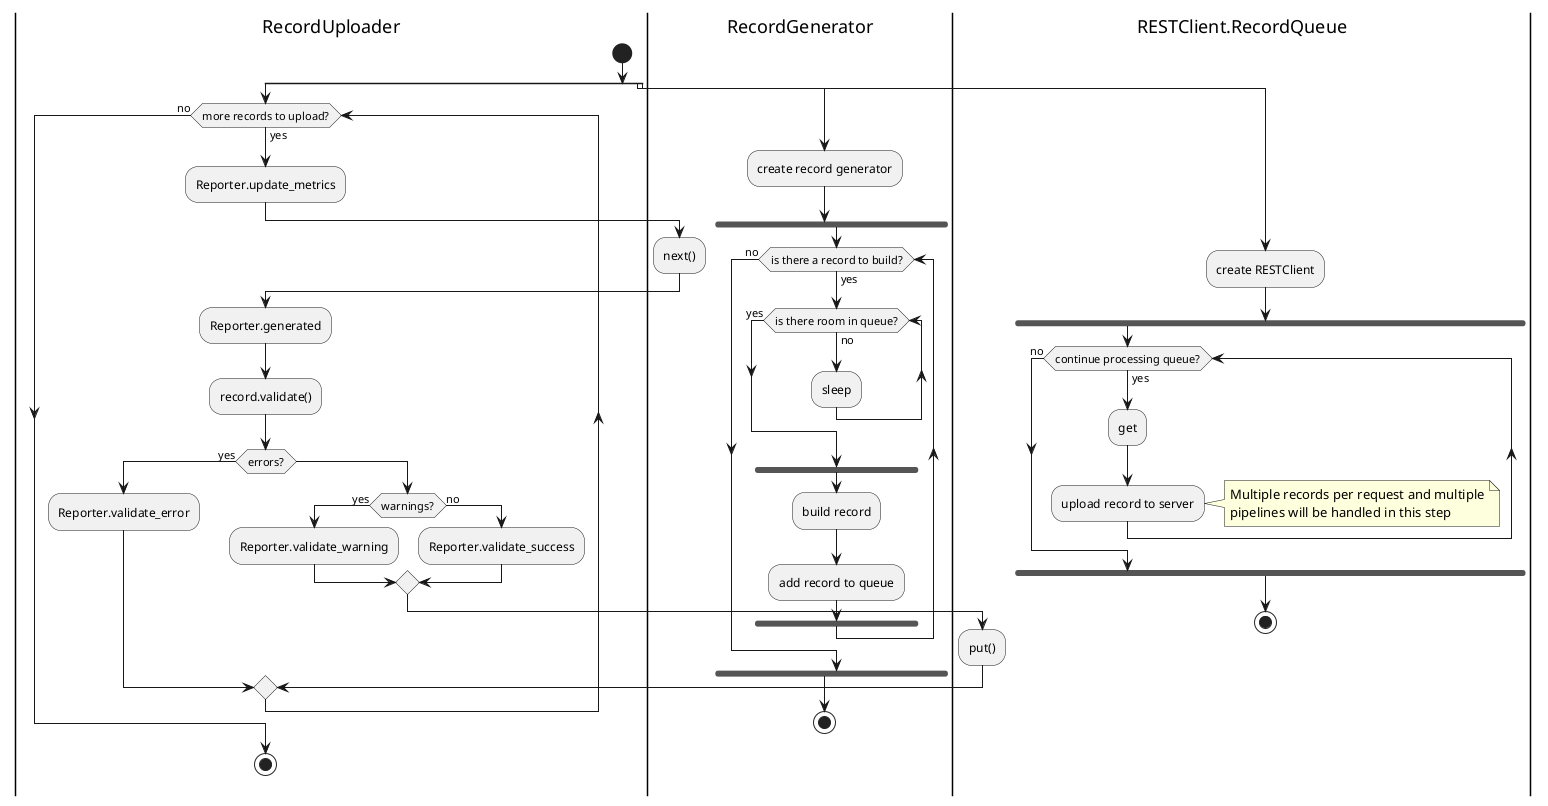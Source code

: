 
@startuml

|RecordUploader|
start
split
	while (more records to upload?) is (yes)
		:Reporter.update_metrics;
		|RecordGenerator|
		:next();
		|RecordUploader|
		:Reporter.generated;
		:record.validate();
		if (errors?) then (yes)
			:Reporter.validate_error;
		else
			if (warnings?) then (yes)
				:Reporter.validate_warning;
			else (no)
				:Reporter.validate_success;
			endif
			|RESTClient.RecordQueue|
			:put();
			|RecordUploader|
		endif
	endwhile (no)
	stop
split again
	|RecordGenerator|
    :create record generator;
	fork
		while (is there a record to build?) is (yes)
			while (is there room in queue?) is (no)
				:sleep;
			endwhile (yes)
			fork
				:build record;
				:add record to queue;
			endfork
		endwhile (no)
	endfork
	stop
	|RecordUploader|
split again
	|RESTClient.RecordQueue|
    :create RESTClient;
	fork
		while (continue processing queue?) is (yes)
			:get;
			:upload record to server;
		    note right
				Multiple records per request and multiple
				pipelines will be handled in this step
			end note
		endwhile (no)
	endfork
	stop
	|RecordUploader|
end split

@enduml
